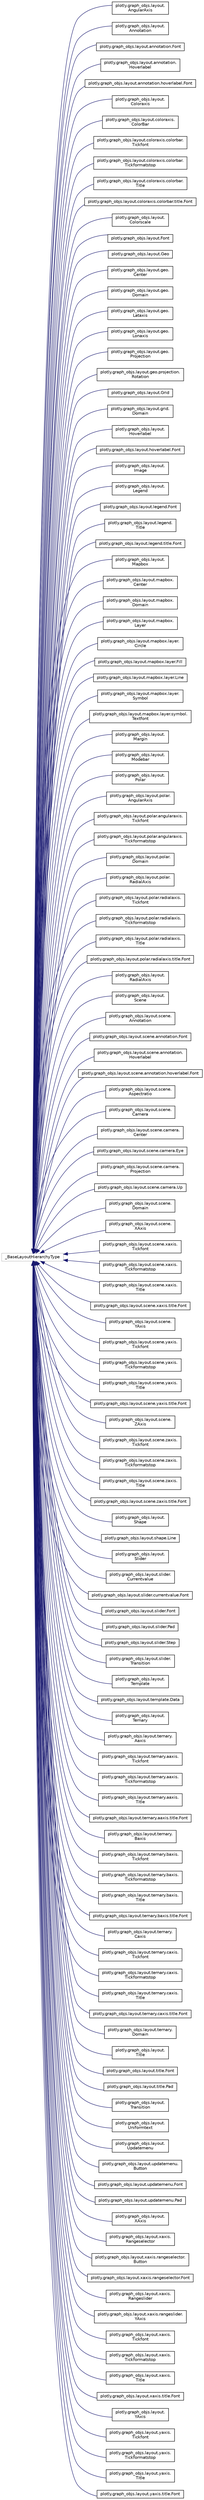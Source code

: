 digraph "Graphical Class Hierarchy"
{
 // LATEX_PDF_SIZE
  edge [fontname="Helvetica",fontsize="10",labelfontname="Helvetica",labelfontsize="10"];
  node [fontname="Helvetica",fontsize="10",shape=record];
  rankdir="LR";
  Node8870 [label="_BaseLayoutHierarchyType",height=0.2,width=0.4,color="grey75", fillcolor="white", style="filled",tooltip=" "];
  Node8870 -> Node0 [dir="back",color="midnightblue",fontsize="10",style="solid",fontname="Helvetica"];
  Node0 [label="plotly.graph_objs.layout.\lAngularAxis",height=0.2,width=0.4,color="black", fillcolor="white", style="filled",URL="$classplotly_1_1graph__objs_1_1layout_1_1_angular_axis.html",tooltip=" "];
  Node8870 -> Node8872 [dir="back",color="midnightblue",fontsize="10",style="solid",fontname="Helvetica"];
  Node8872 [label="plotly.graph_objs.layout.\lAnnotation",height=0.2,width=0.4,color="black", fillcolor="white", style="filled",URL="$classplotly_1_1graph__objs_1_1layout_1_1_annotation.html",tooltip=" "];
  Node8870 -> Node8873 [dir="back",color="midnightblue",fontsize="10",style="solid",fontname="Helvetica"];
  Node8873 [label="plotly.graph_objs.layout.annotation.Font",height=0.2,width=0.4,color="black", fillcolor="white", style="filled",URL="$classplotly_1_1graph__objs_1_1layout_1_1annotation_1_1_font.html",tooltip=" "];
  Node8870 -> Node8874 [dir="back",color="midnightblue",fontsize="10",style="solid",fontname="Helvetica"];
  Node8874 [label="plotly.graph_objs.layout.annotation.\lHoverlabel",height=0.2,width=0.4,color="black", fillcolor="white", style="filled",URL="$classplotly_1_1graph__objs_1_1layout_1_1annotation_1_1_hoverlabel.html",tooltip=" "];
  Node8870 -> Node8875 [dir="back",color="midnightblue",fontsize="10",style="solid",fontname="Helvetica"];
  Node8875 [label="plotly.graph_objs.layout.annotation.hoverlabel.Font",height=0.2,width=0.4,color="black", fillcolor="white", style="filled",URL="$classplotly_1_1graph__objs_1_1layout_1_1annotation_1_1hoverlabel_1_1_font.html",tooltip=" "];
  Node8870 -> Node8876 [dir="back",color="midnightblue",fontsize="10",style="solid",fontname="Helvetica"];
  Node8876 [label="plotly.graph_objs.layout.\lColoraxis",height=0.2,width=0.4,color="black", fillcolor="white", style="filled",URL="$classplotly_1_1graph__objs_1_1layout_1_1_coloraxis.html",tooltip=" "];
  Node8870 -> Node8877 [dir="back",color="midnightblue",fontsize="10",style="solid",fontname="Helvetica"];
  Node8877 [label="plotly.graph_objs.layout.coloraxis.\lColorBar",height=0.2,width=0.4,color="black", fillcolor="white", style="filled",URL="$classplotly_1_1graph__objs_1_1layout_1_1coloraxis_1_1_color_bar.html",tooltip=" "];
  Node8870 -> Node8878 [dir="back",color="midnightblue",fontsize="10",style="solid",fontname="Helvetica"];
  Node8878 [label="plotly.graph_objs.layout.coloraxis.colorbar.\lTickfont",height=0.2,width=0.4,color="black", fillcolor="white", style="filled",URL="$classplotly_1_1graph__objs_1_1layout_1_1coloraxis_1_1colorbar_1_1_tickfont.html",tooltip=" "];
  Node8870 -> Node8879 [dir="back",color="midnightblue",fontsize="10",style="solid",fontname="Helvetica"];
  Node8879 [label="plotly.graph_objs.layout.coloraxis.colorbar.\lTickformatstop",height=0.2,width=0.4,color="black", fillcolor="white", style="filled",URL="$classplotly_1_1graph__objs_1_1layout_1_1coloraxis_1_1colorbar_1_1_tickformatstop.html",tooltip=" "];
  Node8870 -> Node8880 [dir="back",color="midnightblue",fontsize="10",style="solid",fontname="Helvetica"];
  Node8880 [label="plotly.graph_objs.layout.coloraxis.colorbar.\lTitle",height=0.2,width=0.4,color="black", fillcolor="white", style="filled",URL="$classplotly_1_1graph__objs_1_1layout_1_1coloraxis_1_1colorbar_1_1_title.html",tooltip=" "];
  Node8870 -> Node8881 [dir="back",color="midnightblue",fontsize="10",style="solid",fontname="Helvetica"];
  Node8881 [label="plotly.graph_objs.layout.coloraxis.colorbar.title.Font",height=0.2,width=0.4,color="black", fillcolor="white", style="filled",URL="$classplotly_1_1graph__objs_1_1layout_1_1coloraxis_1_1colorbar_1_1title_1_1_font.html",tooltip=" "];
  Node8870 -> Node8882 [dir="back",color="midnightblue",fontsize="10",style="solid",fontname="Helvetica"];
  Node8882 [label="plotly.graph_objs.layout.\lColorscale",height=0.2,width=0.4,color="black", fillcolor="white", style="filled",URL="$classplotly_1_1graph__objs_1_1layout_1_1_colorscale.html",tooltip=" "];
  Node8870 -> Node8883 [dir="back",color="midnightblue",fontsize="10",style="solid",fontname="Helvetica"];
  Node8883 [label="plotly.graph_objs.layout.Font",height=0.2,width=0.4,color="black", fillcolor="white", style="filled",URL="$classplotly_1_1graph__objs_1_1layout_1_1_font.html",tooltip=" "];
  Node8870 -> Node8884 [dir="back",color="midnightblue",fontsize="10",style="solid",fontname="Helvetica"];
  Node8884 [label="plotly.graph_objs.layout.Geo",height=0.2,width=0.4,color="black", fillcolor="white", style="filled",URL="$classplotly_1_1graph__objs_1_1layout_1_1_geo.html",tooltip=" "];
  Node8870 -> Node8885 [dir="back",color="midnightblue",fontsize="10",style="solid",fontname="Helvetica"];
  Node8885 [label="plotly.graph_objs.layout.geo.\lCenter",height=0.2,width=0.4,color="black", fillcolor="white", style="filled",URL="$classplotly_1_1graph__objs_1_1layout_1_1geo_1_1_center.html",tooltip=" "];
  Node8870 -> Node8886 [dir="back",color="midnightblue",fontsize="10",style="solid",fontname="Helvetica"];
  Node8886 [label="plotly.graph_objs.layout.geo.\lDomain",height=0.2,width=0.4,color="black", fillcolor="white", style="filled",URL="$classplotly_1_1graph__objs_1_1layout_1_1geo_1_1_domain.html",tooltip=" "];
  Node8870 -> Node8887 [dir="back",color="midnightblue",fontsize="10",style="solid",fontname="Helvetica"];
  Node8887 [label="plotly.graph_objs.layout.geo.\lLataxis",height=0.2,width=0.4,color="black", fillcolor="white", style="filled",URL="$classplotly_1_1graph__objs_1_1layout_1_1geo_1_1_lataxis.html",tooltip=" "];
  Node8870 -> Node8888 [dir="back",color="midnightblue",fontsize="10",style="solid",fontname="Helvetica"];
  Node8888 [label="plotly.graph_objs.layout.geo.\lLonaxis",height=0.2,width=0.4,color="black", fillcolor="white", style="filled",URL="$classplotly_1_1graph__objs_1_1layout_1_1geo_1_1_lonaxis.html",tooltip=" "];
  Node8870 -> Node8889 [dir="back",color="midnightblue",fontsize="10",style="solid",fontname="Helvetica"];
  Node8889 [label="plotly.graph_objs.layout.geo.\lProjection",height=0.2,width=0.4,color="black", fillcolor="white", style="filled",URL="$classplotly_1_1graph__objs_1_1layout_1_1geo_1_1_projection.html",tooltip=" "];
  Node8870 -> Node8890 [dir="back",color="midnightblue",fontsize="10",style="solid",fontname="Helvetica"];
  Node8890 [label="plotly.graph_objs.layout.geo.projection.\lRotation",height=0.2,width=0.4,color="black", fillcolor="white", style="filled",URL="$classplotly_1_1graph__objs_1_1layout_1_1geo_1_1projection_1_1_rotation.html",tooltip=" "];
  Node8870 -> Node8891 [dir="back",color="midnightblue",fontsize="10",style="solid",fontname="Helvetica"];
  Node8891 [label="plotly.graph_objs.layout.Grid",height=0.2,width=0.4,color="black", fillcolor="white", style="filled",URL="$classplotly_1_1graph__objs_1_1layout_1_1_grid.html",tooltip=" "];
  Node8870 -> Node8892 [dir="back",color="midnightblue",fontsize="10",style="solid",fontname="Helvetica"];
  Node8892 [label="plotly.graph_objs.layout.grid.\lDomain",height=0.2,width=0.4,color="black", fillcolor="white", style="filled",URL="$classplotly_1_1graph__objs_1_1layout_1_1grid_1_1_domain.html",tooltip=" "];
  Node8870 -> Node8893 [dir="back",color="midnightblue",fontsize="10",style="solid",fontname="Helvetica"];
  Node8893 [label="plotly.graph_objs.layout.\lHoverlabel",height=0.2,width=0.4,color="black", fillcolor="white", style="filled",URL="$classplotly_1_1graph__objs_1_1layout_1_1_hoverlabel.html",tooltip=" "];
  Node8870 -> Node8894 [dir="back",color="midnightblue",fontsize="10",style="solid",fontname="Helvetica"];
  Node8894 [label="plotly.graph_objs.layout.hoverlabel.Font",height=0.2,width=0.4,color="black", fillcolor="white", style="filled",URL="$classplotly_1_1graph__objs_1_1layout_1_1hoverlabel_1_1_font.html",tooltip=" "];
  Node8870 -> Node8895 [dir="back",color="midnightblue",fontsize="10",style="solid",fontname="Helvetica"];
  Node8895 [label="plotly.graph_objs.layout.\lImage",height=0.2,width=0.4,color="black", fillcolor="white", style="filled",URL="$classplotly_1_1graph__objs_1_1layout_1_1_image.html",tooltip=" "];
  Node8870 -> Node8896 [dir="back",color="midnightblue",fontsize="10",style="solid",fontname="Helvetica"];
  Node8896 [label="plotly.graph_objs.layout.\lLegend",height=0.2,width=0.4,color="black", fillcolor="white", style="filled",URL="$classplotly_1_1graph__objs_1_1layout_1_1_legend.html",tooltip=" "];
  Node8870 -> Node8897 [dir="back",color="midnightblue",fontsize="10",style="solid",fontname="Helvetica"];
  Node8897 [label="plotly.graph_objs.layout.legend.Font",height=0.2,width=0.4,color="black", fillcolor="white", style="filled",URL="$classplotly_1_1graph__objs_1_1layout_1_1legend_1_1_font.html",tooltip=" "];
  Node8870 -> Node8898 [dir="back",color="midnightblue",fontsize="10",style="solid",fontname="Helvetica"];
  Node8898 [label="plotly.graph_objs.layout.legend.\lTitle",height=0.2,width=0.4,color="black", fillcolor="white", style="filled",URL="$classplotly_1_1graph__objs_1_1layout_1_1legend_1_1_title.html",tooltip=" "];
  Node8870 -> Node8899 [dir="back",color="midnightblue",fontsize="10",style="solid",fontname="Helvetica"];
  Node8899 [label="plotly.graph_objs.layout.legend.title.Font",height=0.2,width=0.4,color="black", fillcolor="white", style="filled",URL="$classplotly_1_1graph__objs_1_1layout_1_1legend_1_1title_1_1_font.html",tooltip=" "];
  Node8870 -> Node8900 [dir="back",color="midnightblue",fontsize="10",style="solid",fontname="Helvetica"];
  Node8900 [label="plotly.graph_objs.layout.\lMapbox",height=0.2,width=0.4,color="black", fillcolor="white", style="filled",URL="$classplotly_1_1graph__objs_1_1layout_1_1_mapbox.html",tooltip=" "];
  Node8870 -> Node8901 [dir="back",color="midnightblue",fontsize="10",style="solid",fontname="Helvetica"];
  Node8901 [label="plotly.graph_objs.layout.mapbox.\lCenter",height=0.2,width=0.4,color="black", fillcolor="white", style="filled",URL="$classplotly_1_1graph__objs_1_1layout_1_1mapbox_1_1_center.html",tooltip=" "];
  Node8870 -> Node8902 [dir="back",color="midnightblue",fontsize="10",style="solid",fontname="Helvetica"];
  Node8902 [label="plotly.graph_objs.layout.mapbox.\lDomain",height=0.2,width=0.4,color="black", fillcolor="white", style="filled",URL="$classplotly_1_1graph__objs_1_1layout_1_1mapbox_1_1_domain.html",tooltip=" "];
  Node8870 -> Node8903 [dir="back",color="midnightblue",fontsize="10",style="solid",fontname="Helvetica"];
  Node8903 [label="plotly.graph_objs.layout.mapbox.\lLayer",height=0.2,width=0.4,color="black", fillcolor="white", style="filled",URL="$classplotly_1_1graph__objs_1_1layout_1_1mapbox_1_1_layer.html",tooltip=" "];
  Node8870 -> Node8904 [dir="back",color="midnightblue",fontsize="10",style="solid",fontname="Helvetica"];
  Node8904 [label="plotly.graph_objs.layout.mapbox.layer.\lCircle",height=0.2,width=0.4,color="black", fillcolor="white", style="filled",URL="$classplotly_1_1graph__objs_1_1layout_1_1mapbox_1_1layer_1_1_circle.html",tooltip=" "];
  Node8870 -> Node8905 [dir="back",color="midnightblue",fontsize="10",style="solid",fontname="Helvetica"];
  Node8905 [label="plotly.graph_objs.layout.mapbox.layer.Fill",height=0.2,width=0.4,color="black", fillcolor="white", style="filled",URL="$classplotly_1_1graph__objs_1_1layout_1_1mapbox_1_1layer_1_1_fill.html",tooltip=" "];
  Node8870 -> Node8906 [dir="back",color="midnightblue",fontsize="10",style="solid",fontname="Helvetica"];
  Node8906 [label="plotly.graph_objs.layout.mapbox.layer.Line",height=0.2,width=0.4,color="black", fillcolor="white", style="filled",URL="$classplotly_1_1graph__objs_1_1layout_1_1mapbox_1_1layer_1_1_line.html",tooltip=" "];
  Node8870 -> Node8907 [dir="back",color="midnightblue",fontsize="10",style="solid",fontname="Helvetica"];
  Node8907 [label="plotly.graph_objs.layout.mapbox.layer.\lSymbol",height=0.2,width=0.4,color="black", fillcolor="white", style="filled",URL="$classplotly_1_1graph__objs_1_1layout_1_1mapbox_1_1layer_1_1_symbol.html",tooltip=" "];
  Node8870 -> Node8908 [dir="back",color="midnightblue",fontsize="10",style="solid",fontname="Helvetica"];
  Node8908 [label="plotly.graph_objs.layout.mapbox.layer.symbol.\lTextfont",height=0.2,width=0.4,color="black", fillcolor="white", style="filled",URL="$classplotly_1_1graph__objs_1_1layout_1_1mapbox_1_1layer_1_1symbol_1_1_textfont.html",tooltip=" "];
  Node8870 -> Node8909 [dir="back",color="midnightblue",fontsize="10",style="solid",fontname="Helvetica"];
  Node8909 [label="plotly.graph_objs.layout.\lMargin",height=0.2,width=0.4,color="black", fillcolor="white", style="filled",URL="$classplotly_1_1graph__objs_1_1layout_1_1_margin.html",tooltip=" "];
  Node8870 -> Node8910 [dir="back",color="midnightblue",fontsize="10",style="solid",fontname="Helvetica"];
  Node8910 [label="plotly.graph_objs.layout.\lModebar",height=0.2,width=0.4,color="black", fillcolor="white", style="filled",URL="$classplotly_1_1graph__objs_1_1layout_1_1_modebar.html",tooltip=" "];
  Node8870 -> Node8911 [dir="back",color="midnightblue",fontsize="10",style="solid",fontname="Helvetica"];
  Node8911 [label="plotly.graph_objs.layout.\lPolar",height=0.2,width=0.4,color="black", fillcolor="white", style="filled",URL="$classplotly_1_1graph__objs_1_1layout_1_1_polar.html",tooltip=" "];
  Node8870 -> Node8912 [dir="back",color="midnightblue",fontsize="10",style="solid",fontname="Helvetica"];
  Node8912 [label="plotly.graph_objs.layout.polar.\lAngularAxis",height=0.2,width=0.4,color="black", fillcolor="white", style="filled",URL="$classplotly_1_1graph__objs_1_1layout_1_1polar_1_1_angular_axis.html",tooltip=" "];
  Node8870 -> Node8913 [dir="back",color="midnightblue",fontsize="10",style="solid",fontname="Helvetica"];
  Node8913 [label="plotly.graph_objs.layout.polar.angularaxis.\lTickfont",height=0.2,width=0.4,color="black", fillcolor="white", style="filled",URL="$classplotly_1_1graph__objs_1_1layout_1_1polar_1_1angularaxis_1_1_tickfont.html",tooltip=" "];
  Node8870 -> Node8914 [dir="back",color="midnightblue",fontsize="10",style="solid",fontname="Helvetica"];
  Node8914 [label="plotly.graph_objs.layout.polar.angularaxis.\lTickformatstop",height=0.2,width=0.4,color="black", fillcolor="white", style="filled",URL="$classplotly_1_1graph__objs_1_1layout_1_1polar_1_1angularaxis_1_1_tickformatstop.html",tooltip=" "];
  Node8870 -> Node8915 [dir="back",color="midnightblue",fontsize="10",style="solid",fontname="Helvetica"];
  Node8915 [label="plotly.graph_objs.layout.polar.\lDomain",height=0.2,width=0.4,color="black", fillcolor="white", style="filled",URL="$classplotly_1_1graph__objs_1_1layout_1_1polar_1_1_domain.html",tooltip=" "];
  Node8870 -> Node8916 [dir="back",color="midnightblue",fontsize="10",style="solid",fontname="Helvetica"];
  Node8916 [label="plotly.graph_objs.layout.polar.\lRadialAxis",height=0.2,width=0.4,color="black", fillcolor="white", style="filled",URL="$classplotly_1_1graph__objs_1_1layout_1_1polar_1_1_radial_axis.html",tooltip=" "];
  Node8870 -> Node8917 [dir="back",color="midnightblue",fontsize="10",style="solid",fontname="Helvetica"];
  Node8917 [label="plotly.graph_objs.layout.polar.radialaxis.\lTickfont",height=0.2,width=0.4,color="black", fillcolor="white", style="filled",URL="$classplotly_1_1graph__objs_1_1layout_1_1polar_1_1radialaxis_1_1_tickfont.html",tooltip=" "];
  Node8870 -> Node8918 [dir="back",color="midnightblue",fontsize="10",style="solid",fontname="Helvetica"];
  Node8918 [label="plotly.graph_objs.layout.polar.radialaxis.\lTickformatstop",height=0.2,width=0.4,color="black", fillcolor="white", style="filled",URL="$classplotly_1_1graph__objs_1_1layout_1_1polar_1_1radialaxis_1_1_tickformatstop.html",tooltip=" "];
  Node8870 -> Node8919 [dir="back",color="midnightblue",fontsize="10",style="solid",fontname="Helvetica"];
  Node8919 [label="plotly.graph_objs.layout.polar.radialaxis.\lTitle",height=0.2,width=0.4,color="black", fillcolor="white", style="filled",URL="$classplotly_1_1graph__objs_1_1layout_1_1polar_1_1radialaxis_1_1_title.html",tooltip=" "];
  Node8870 -> Node8920 [dir="back",color="midnightblue",fontsize="10",style="solid",fontname="Helvetica"];
  Node8920 [label="plotly.graph_objs.layout.polar.radialaxis.title.Font",height=0.2,width=0.4,color="black", fillcolor="white", style="filled",URL="$classplotly_1_1graph__objs_1_1layout_1_1polar_1_1radialaxis_1_1title_1_1_font.html",tooltip=" "];
  Node8870 -> Node8921 [dir="back",color="midnightblue",fontsize="10",style="solid",fontname="Helvetica"];
  Node8921 [label="plotly.graph_objs.layout.\lRadialAxis",height=0.2,width=0.4,color="black", fillcolor="white", style="filled",URL="$classplotly_1_1graph__objs_1_1layout_1_1_radial_axis.html",tooltip=" "];
  Node8870 -> Node8922 [dir="back",color="midnightblue",fontsize="10",style="solid",fontname="Helvetica"];
  Node8922 [label="plotly.graph_objs.layout.\lScene",height=0.2,width=0.4,color="black", fillcolor="white", style="filled",URL="$classplotly_1_1graph__objs_1_1layout_1_1_scene.html",tooltip=" "];
  Node8870 -> Node8923 [dir="back",color="midnightblue",fontsize="10",style="solid",fontname="Helvetica"];
  Node8923 [label="plotly.graph_objs.layout.scene.\lAnnotation",height=0.2,width=0.4,color="black", fillcolor="white", style="filled",URL="$classplotly_1_1graph__objs_1_1layout_1_1scene_1_1_annotation.html",tooltip=" "];
  Node8870 -> Node8924 [dir="back",color="midnightblue",fontsize="10",style="solid",fontname="Helvetica"];
  Node8924 [label="plotly.graph_objs.layout.scene.annotation.Font",height=0.2,width=0.4,color="black", fillcolor="white", style="filled",URL="$classplotly_1_1graph__objs_1_1layout_1_1scene_1_1annotation_1_1_font.html",tooltip=" "];
  Node8870 -> Node8925 [dir="back",color="midnightblue",fontsize="10",style="solid",fontname="Helvetica"];
  Node8925 [label="plotly.graph_objs.layout.scene.annotation.\lHoverlabel",height=0.2,width=0.4,color="black", fillcolor="white", style="filled",URL="$classplotly_1_1graph__objs_1_1layout_1_1scene_1_1annotation_1_1_hoverlabel.html",tooltip=" "];
  Node8870 -> Node8926 [dir="back",color="midnightblue",fontsize="10",style="solid",fontname="Helvetica"];
  Node8926 [label="plotly.graph_objs.layout.scene.annotation.hoverlabel.Font",height=0.2,width=0.4,color="black", fillcolor="white", style="filled",URL="$classplotly_1_1graph__objs_1_1layout_1_1scene_1_1annotation_1_1hoverlabel_1_1_font.html",tooltip=" "];
  Node8870 -> Node8927 [dir="back",color="midnightblue",fontsize="10",style="solid",fontname="Helvetica"];
  Node8927 [label="plotly.graph_objs.layout.scene.\lAspectratio",height=0.2,width=0.4,color="black", fillcolor="white", style="filled",URL="$classplotly_1_1graph__objs_1_1layout_1_1scene_1_1_aspectratio.html",tooltip=" "];
  Node8870 -> Node8928 [dir="back",color="midnightblue",fontsize="10",style="solid",fontname="Helvetica"];
  Node8928 [label="plotly.graph_objs.layout.scene.\lCamera",height=0.2,width=0.4,color="black", fillcolor="white", style="filled",URL="$classplotly_1_1graph__objs_1_1layout_1_1scene_1_1_camera.html",tooltip=" "];
  Node8870 -> Node8929 [dir="back",color="midnightblue",fontsize="10",style="solid",fontname="Helvetica"];
  Node8929 [label="plotly.graph_objs.layout.scene.camera.\lCenter",height=0.2,width=0.4,color="black", fillcolor="white", style="filled",URL="$classplotly_1_1graph__objs_1_1layout_1_1scene_1_1camera_1_1_center.html",tooltip=" "];
  Node8870 -> Node8930 [dir="back",color="midnightblue",fontsize="10",style="solid",fontname="Helvetica"];
  Node8930 [label="plotly.graph_objs.layout.scene.camera.Eye",height=0.2,width=0.4,color="black", fillcolor="white", style="filled",URL="$classplotly_1_1graph__objs_1_1layout_1_1scene_1_1camera_1_1_eye.html",tooltip=" "];
  Node8870 -> Node8931 [dir="back",color="midnightblue",fontsize="10",style="solid",fontname="Helvetica"];
  Node8931 [label="plotly.graph_objs.layout.scene.camera.\lProjection",height=0.2,width=0.4,color="black", fillcolor="white", style="filled",URL="$classplotly_1_1graph__objs_1_1layout_1_1scene_1_1camera_1_1_projection.html",tooltip=" "];
  Node8870 -> Node8932 [dir="back",color="midnightblue",fontsize="10",style="solid",fontname="Helvetica"];
  Node8932 [label="plotly.graph_objs.layout.scene.camera.Up",height=0.2,width=0.4,color="black", fillcolor="white", style="filled",URL="$classplotly_1_1graph__objs_1_1layout_1_1scene_1_1camera_1_1_up.html",tooltip=" "];
  Node8870 -> Node8933 [dir="back",color="midnightblue",fontsize="10",style="solid",fontname="Helvetica"];
  Node8933 [label="plotly.graph_objs.layout.scene.\lDomain",height=0.2,width=0.4,color="black", fillcolor="white", style="filled",URL="$classplotly_1_1graph__objs_1_1layout_1_1scene_1_1_domain.html",tooltip=" "];
  Node8870 -> Node8934 [dir="back",color="midnightblue",fontsize="10",style="solid",fontname="Helvetica"];
  Node8934 [label="plotly.graph_objs.layout.scene.\lXAxis",height=0.2,width=0.4,color="black", fillcolor="white", style="filled",URL="$classplotly_1_1graph__objs_1_1layout_1_1scene_1_1_x_axis.html",tooltip=" "];
  Node8870 -> Node8935 [dir="back",color="midnightblue",fontsize="10",style="solid",fontname="Helvetica"];
  Node8935 [label="plotly.graph_objs.layout.scene.xaxis.\lTickfont",height=0.2,width=0.4,color="black", fillcolor="white", style="filled",URL="$classplotly_1_1graph__objs_1_1layout_1_1scene_1_1xaxis_1_1_tickfont.html",tooltip=" "];
  Node8870 -> Node8936 [dir="back",color="midnightblue",fontsize="10",style="solid",fontname="Helvetica"];
  Node8936 [label="plotly.graph_objs.layout.scene.xaxis.\lTickformatstop",height=0.2,width=0.4,color="black", fillcolor="white", style="filled",URL="$classplotly_1_1graph__objs_1_1layout_1_1scene_1_1xaxis_1_1_tickformatstop.html",tooltip=" "];
  Node8870 -> Node8937 [dir="back",color="midnightblue",fontsize="10",style="solid",fontname="Helvetica"];
  Node8937 [label="plotly.graph_objs.layout.scene.xaxis.\lTitle",height=0.2,width=0.4,color="black", fillcolor="white", style="filled",URL="$classplotly_1_1graph__objs_1_1layout_1_1scene_1_1xaxis_1_1_title.html",tooltip=" "];
  Node8870 -> Node8938 [dir="back",color="midnightblue",fontsize="10",style="solid",fontname="Helvetica"];
  Node8938 [label="plotly.graph_objs.layout.scene.xaxis.title.Font",height=0.2,width=0.4,color="black", fillcolor="white", style="filled",URL="$classplotly_1_1graph__objs_1_1layout_1_1scene_1_1xaxis_1_1title_1_1_font.html",tooltip=" "];
  Node8870 -> Node8939 [dir="back",color="midnightblue",fontsize="10",style="solid",fontname="Helvetica"];
  Node8939 [label="plotly.graph_objs.layout.scene.\lYAxis",height=0.2,width=0.4,color="black", fillcolor="white", style="filled",URL="$classplotly_1_1graph__objs_1_1layout_1_1scene_1_1_y_axis.html",tooltip=" "];
  Node8870 -> Node8940 [dir="back",color="midnightblue",fontsize="10",style="solid",fontname="Helvetica"];
  Node8940 [label="plotly.graph_objs.layout.scene.yaxis.\lTickfont",height=0.2,width=0.4,color="black", fillcolor="white", style="filled",URL="$classplotly_1_1graph__objs_1_1layout_1_1scene_1_1yaxis_1_1_tickfont.html",tooltip=" "];
  Node8870 -> Node8941 [dir="back",color="midnightblue",fontsize="10",style="solid",fontname="Helvetica"];
  Node8941 [label="plotly.graph_objs.layout.scene.yaxis.\lTickformatstop",height=0.2,width=0.4,color="black", fillcolor="white", style="filled",URL="$classplotly_1_1graph__objs_1_1layout_1_1scene_1_1yaxis_1_1_tickformatstop.html",tooltip=" "];
  Node8870 -> Node8942 [dir="back",color="midnightblue",fontsize="10",style="solid",fontname="Helvetica"];
  Node8942 [label="plotly.graph_objs.layout.scene.yaxis.\lTitle",height=0.2,width=0.4,color="black", fillcolor="white", style="filled",URL="$classplotly_1_1graph__objs_1_1layout_1_1scene_1_1yaxis_1_1_title.html",tooltip=" "];
  Node8870 -> Node8943 [dir="back",color="midnightblue",fontsize="10",style="solid",fontname="Helvetica"];
  Node8943 [label="plotly.graph_objs.layout.scene.yaxis.title.Font",height=0.2,width=0.4,color="black", fillcolor="white", style="filled",URL="$classplotly_1_1graph__objs_1_1layout_1_1scene_1_1yaxis_1_1title_1_1_font.html",tooltip=" "];
  Node8870 -> Node8944 [dir="back",color="midnightblue",fontsize="10",style="solid",fontname="Helvetica"];
  Node8944 [label="plotly.graph_objs.layout.scene.\lZAxis",height=0.2,width=0.4,color="black", fillcolor="white", style="filled",URL="$classplotly_1_1graph__objs_1_1layout_1_1scene_1_1_z_axis.html",tooltip=" "];
  Node8870 -> Node8945 [dir="back",color="midnightblue",fontsize="10",style="solid",fontname="Helvetica"];
  Node8945 [label="plotly.graph_objs.layout.scene.zaxis.\lTickfont",height=0.2,width=0.4,color="black", fillcolor="white", style="filled",URL="$classplotly_1_1graph__objs_1_1layout_1_1scene_1_1zaxis_1_1_tickfont.html",tooltip=" "];
  Node8870 -> Node8946 [dir="back",color="midnightblue",fontsize="10",style="solid",fontname="Helvetica"];
  Node8946 [label="plotly.graph_objs.layout.scene.zaxis.\lTickformatstop",height=0.2,width=0.4,color="black", fillcolor="white", style="filled",URL="$classplotly_1_1graph__objs_1_1layout_1_1scene_1_1zaxis_1_1_tickformatstop.html",tooltip=" "];
  Node8870 -> Node8947 [dir="back",color="midnightblue",fontsize="10",style="solid",fontname="Helvetica"];
  Node8947 [label="plotly.graph_objs.layout.scene.zaxis.\lTitle",height=0.2,width=0.4,color="black", fillcolor="white", style="filled",URL="$classplotly_1_1graph__objs_1_1layout_1_1scene_1_1zaxis_1_1_title.html",tooltip=" "];
  Node8870 -> Node8948 [dir="back",color="midnightblue",fontsize="10",style="solid",fontname="Helvetica"];
  Node8948 [label="plotly.graph_objs.layout.scene.zaxis.title.Font",height=0.2,width=0.4,color="black", fillcolor="white", style="filled",URL="$classplotly_1_1graph__objs_1_1layout_1_1scene_1_1zaxis_1_1title_1_1_font.html",tooltip=" "];
  Node8870 -> Node8949 [dir="back",color="midnightblue",fontsize="10",style="solid",fontname="Helvetica"];
  Node8949 [label="plotly.graph_objs.layout.\lShape",height=0.2,width=0.4,color="black", fillcolor="white", style="filled",URL="$classplotly_1_1graph__objs_1_1layout_1_1_shape.html",tooltip=" "];
  Node8870 -> Node8950 [dir="back",color="midnightblue",fontsize="10",style="solid",fontname="Helvetica"];
  Node8950 [label="plotly.graph_objs.layout.shape.Line",height=0.2,width=0.4,color="black", fillcolor="white", style="filled",URL="$classplotly_1_1graph__objs_1_1layout_1_1shape_1_1_line.html",tooltip=" "];
  Node8870 -> Node8951 [dir="back",color="midnightblue",fontsize="10",style="solid",fontname="Helvetica"];
  Node8951 [label="plotly.graph_objs.layout.\lSlider",height=0.2,width=0.4,color="black", fillcolor="white", style="filled",URL="$classplotly_1_1graph__objs_1_1layout_1_1_slider.html",tooltip=" "];
  Node8870 -> Node8952 [dir="back",color="midnightblue",fontsize="10",style="solid",fontname="Helvetica"];
  Node8952 [label="plotly.graph_objs.layout.slider.\lCurrentvalue",height=0.2,width=0.4,color="black", fillcolor="white", style="filled",URL="$classplotly_1_1graph__objs_1_1layout_1_1slider_1_1_currentvalue.html",tooltip=" "];
  Node8870 -> Node8953 [dir="back",color="midnightblue",fontsize="10",style="solid",fontname="Helvetica"];
  Node8953 [label="plotly.graph_objs.layout.slider.currentvalue.Font",height=0.2,width=0.4,color="black", fillcolor="white", style="filled",URL="$classplotly_1_1graph__objs_1_1layout_1_1slider_1_1currentvalue_1_1_font.html",tooltip=" "];
  Node8870 -> Node8954 [dir="back",color="midnightblue",fontsize="10",style="solid",fontname="Helvetica"];
  Node8954 [label="plotly.graph_objs.layout.slider.Font",height=0.2,width=0.4,color="black", fillcolor="white", style="filled",URL="$classplotly_1_1graph__objs_1_1layout_1_1slider_1_1_font.html",tooltip=" "];
  Node8870 -> Node8955 [dir="back",color="midnightblue",fontsize="10",style="solid",fontname="Helvetica"];
  Node8955 [label="plotly.graph_objs.layout.slider.Pad",height=0.2,width=0.4,color="black", fillcolor="white", style="filled",URL="$classplotly_1_1graph__objs_1_1layout_1_1slider_1_1_pad.html",tooltip=" "];
  Node8870 -> Node8956 [dir="back",color="midnightblue",fontsize="10",style="solid",fontname="Helvetica"];
  Node8956 [label="plotly.graph_objs.layout.slider.Step",height=0.2,width=0.4,color="black", fillcolor="white", style="filled",URL="$classplotly_1_1graph__objs_1_1layout_1_1slider_1_1_step.html",tooltip=" "];
  Node8870 -> Node8957 [dir="back",color="midnightblue",fontsize="10",style="solid",fontname="Helvetica"];
  Node8957 [label="plotly.graph_objs.layout.slider.\lTransition",height=0.2,width=0.4,color="black", fillcolor="white", style="filled",URL="$classplotly_1_1graph__objs_1_1layout_1_1slider_1_1_transition.html",tooltip=" "];
  Node8870 -> Node8958 [dir="back",color="midnightblue",fontsize="10",style="solid",fontname="Helvetica"];
  Node8958 [label="plotly.graph_objs.layout.\lTemplate",height=0.2,width=0.4,color="black", fillcolor="white", style="filled",URL="$classplotly_1_1graph__objs_1_1layout_1_1_template.html",tooltip=" "];
  Node8870 -> Node8959 [dir="back",color="midnightblue",fontsize="10",style="solid",fontname="Helvetica"];
  Node8959 [label="plotly.graph_objs.layout.template.Data",height=0.2,width=0.4,color="black", fillcolor="white", style="filled",URL="$classplotly_1_1graph__objs_1_1layout_1_1template_1_1_data.html",tooltip=" "];
  Node8870 -> Node8960 [dir="back",color="midnightblue",fontsize="10",style="solid",fontname="Helvetica"];
  Node8960 [label="plotly.graph_objs.layout.\lTernary",height=0.2,width=0.4,color="black", fillcolor="white", style="filled",URL="$classplotly_1_1graph__objs_1_1layout_1_1_ternary.html",tooltip=" "];
  Node8870 -> Node8961 [dir="back",color="midnightblue",fontsize="10",style="solid",fontname="Helvetica"];
  Node8961 [label="plotly.graph_objs.layout.ternary.\lAaxis",height=0.2,width=0.4,color="black", fillcolor="white", style="filled",URL="$classplotly_1_1graph__objs_1_1layout_1_1ternary_1_1_aaxis.html",tooltip=" "];
  Node8870 -> Node8962 [dir="back",color="midnightblue",fontsize="10",style="solid",fontname="Helvetica"];
  Node8962 [label="plotly.graph_objs.layout.ternary.aaxis.\lTickfont",height=0.2,width=0.4,color="black", fillcolor="white", style="filled",URL="$classplotly_1_1graph__objs_1_1layout_1_1ternary_1_1aaxis_1_1_tickfont.html",tooltip=" "];
  Node8870 -> Node8963 [dir="back",color="midnightblue",fontsize="10",style="solid",fontname="Helvetica"];
  Node8963 [label="plotly.graph_objs.layout.ternary.aaxis.\lTickformatstop",height=0.2,width=0.4,color="black", fillcolor="white", style="filled",URL="$classplotly_1_1graph__objs_1_1layout_1_1ternary_1_1aaxis_1_1_tickformatstop.html",tooltip=" "];
  Node8870 -> Node8964 [dir="back",color="midnightblue",fontsize="10",style="solid",fontname="Helvetica"];
  Node8964 [label="plotly.graph_objs.layout.ternary.aaxis.\lTitle",height=0.2,width=0.4,color="black", fillcolor="white", style="filled",URL="$classplotly_1_1graph__objs_1_1layout_1_1ternary_1_1aaxis_1_1_title.html",tooltip=" "];
  Node8870 -> Node8965 [dir="back",color="midnightblue",fontsize="10",style="solid",fontname="Helvetica"];
  Node8965 [label="plotly.graph_objs.layout.ternary.aaxis.title.Font",height=0.2,width=0.4,color="black", fillcolor="white", style="filled",URL="$classplotly_1_1graph__objs_1_1layout_1_1ternary_1_1aaxis_1_1title_1_1_font.html",tooltip=" "];
  Node8870 -> Node8966 [dir="back",color="midnightblue",fontsize="10",style="solid",fontname="Helvetica"];
  Node8966 [label="plotly.graph_objs.layout.ternary.\lBaxis",height=0.2,width=0.4,color="black", fillcolor="white", style="filled",URL="$classplotly_1_1graph__objs_1_1layout_1_1ternary_1_1_baxis.html",tooltip=" "];
  Node8870 -> Node8967 [dir="back",color="midnightblue",fontsize="10",style="solid",fontname="Helvetica"];
  Node8967 [label="plotly.graph_objs.layout.ternary.baxis.\lTickfont",height=0.2,width=0.4,color="black", fillcolor="white", style="filled",URL="$classplotly_1_1graph__objs_1_1layout_1_1ternary_1_1baxis_1_1_tickfont.html",tooltip=" "];
  Node8870 -> Node8968 [dir="back",color="midnightblue",fontsize="10",style="solid",fontname="Helvetica"];
  Node8968 [label="plotly.graph_objs.layout.ternary.baxis.\lTickformatstop",height=0.2,width=0.4,color="black", fillcolor="white", style="filled",URL="$classplotly_1_1graph__objs_1_1layout_1_1ternary_1_1baxis_1_1_tickformatstop.html",tooltip=" "];
  Node8870 -> Node8969 [dir="back",color="midnightblue",fontsize="10",style="solid",fontname="Helvetica"];
  Node8969 [label="plotly.graph_objs.layout.ternary.baxis.\lTitle",height=0.2,width=0.4,color="black", fillcolor="white", style="filled",URL="$classplotly_1_1graph__objs_1_1layout_1_1ternary_1_1baxis_1_1_title.html",tooltip=" "];
  Node8870 -> Node8970 [dir="back",color="midnightblue",fontsize="10",style="solid",fontname="Helvetica"];
  Node8970 [label="plotly.graph_objs.layout.ternary.baxis.title.Font",height=0.2,width=0.4,color="black", fillcolor="white", style="filled",URL="$classplotly_1_1graph__objs_1_1layout_1_1ternary_1_1baxis_1_1title_1_1_font.html",tooltip=" "];
  Node8870 -> Node8971 [dir="back",color="midnightblue",fontsize="10",style="solid",fontname="Helvetica"];
  Node8971 [label="plotly.graph_objs.layout.ternary.\lCaxis",height=0.2,width=0.4,color="black", fillcolor="white", style="filled",URL="$classplotly_1_1graph__objs_1_1layout_1_1ternary_1_1_caxis.html",tooltip=" "];
  Node8870 -> Node8972 [dir="back",color="midnightblue",fontsize="10",style="solid",fontname="Helvetica"];
  Node8972 [label="plotly.graph_objs.layout.ternary.caxis.\lTickfont",height=0.2,width=0.4,color="black", fillcolor="white", style="filled",URL="$classplotly_1_1graph__objs_1_1layout_1_1ternary_1_1caxis_1_1_tickfont.html",tooltip=" "];
  Node8870 -> Node8973 [dir="back",color="midnightblue",fontsize="10",style="solid",fontname="Helvetica"];
  Node8973 [label="plotly.graph_objs.layout.ternary.caxis.\lTickformatstop",height=0.2,width=0.4,color="black", fillcolor="white", style="filled",URL="$classplotly_1_1graph__objs_1_1layout_1_1ternary_1_1caxis_1_1_tickformatstop.html",tooltip=" "];
  Node8870 -> Node8974 [dir="back",color="midnightblue",fontsize="10",style="solid",fontname="Helvetica"];
  Node8974 [label="plotly.graph_objs.layout.ternary.caxis.\lTitle",height=0.2,width=0.4,color="black", fillcolor="white", style="filled",URL="$classplotly_1_1graph__objs_1_1layout_1_1ternary_1_1caxis_1_1_title.html",tooltip=" "];
  Node8870 -> Node8975 [dir="back",color="midnightblue",fontsize="10",style="solid",fontname="Helvetica"];
  Node8975 [label="plotly.graph_objs.layout.ternary.caxis.title.Font",height=0.2,width=0.4,color="black", fillcolor="white", style="filled",URL="$classplotly_1_1graph__objs_1_1layout_1_1ternary_1_1caxis_1_1title_1_1_font.html",tooltip=" "];
  Node8870 -> Node8976 [dir="back",color="midnightblue",fontsize="10",style="solid",fontname="Helvetica"];
  Node8976 [label="plotly.graph_objs.layout.ternary.\lDomain",height=0.2,width=0.4,color="black", fillcolor="white", style="filled",URL="$classplotly_1_1graph__objs_1_1layout_1_1ternary_1_1_domain.html",tooltip=" "];
  Node8870 -> Node8977 [dir="back",color="midnightblue",fontsize="10",style="solid",fontname="Helvetica"];
  Node8977 [label="plotly.graph_objs.layout.\lTitle",height=0.2,width=0.4,color="black", fillcolor="white", style="filled",URL="$classplotly_1_1graph__objs_1_1layout_1_1_title.html",tooltip=" "];
  Node8870 -> Node8978 [dir="back",color="midnightblue",fontsize="10",style="solid",fontname="Helvetica"];
  Node8978 [label="plotly.graph_objs.layout.title.Font",height=0.2,width=0.4,color="black", fillcolor="white", style="filled",URL="$classplotly_1_1graph__objs_1_1layout_1_1title_1_1_font.html",tooltip=" "];
  Node8870 -> Node8979 [dir="back",color="midnightblue",fontsize="10",style="solid",fontname="Helvetica"];
  Node8979 [label="plotly.graph_objs.layout.title.Pad",height=0.2,width=0.4,color="black", fillcolor="white", style="filled",URL="$classplotly_1_1graph__objs_1_1layout_1_1title_1_1_pad.html",tooltip=" "];
  Node8870 -> Node8980 [dir="back",color="midnightblue",fontsize="10",style="solid",fontname="Helvetica"];
  Node8980 [label="plotly.graph_objs.layout.\lTransition",height=0.2,width=0.4,color="black", fillcolor="white", style="filled",URL="$classplotly_1_1graph__objs_1_1layout_1_1_transition.html",tooltip=" "];
  Node8870 -> Node8981 [dir="back",color="midnightblue",fontsize="10",style="solid",fontname="Helvetica"];
  Node8981 [label="plotly.graph_objs.layout.\lUniformtext",height=0.2,width=0.4,color="black", fillcolor="white", style="filled",URL="$classplotly_1_1graph__objs_1_1layout_1_1_uniformtext.html",tooltip=" "];
  Node8870 -> Node8982 [dir="back",color="midnightblue",fontsize="10",style="solid",fontname="Helvetica"];
  Node8982 [label="plotly.graph_objs.layout.\lUpdatemenu",height=0.2,width=0.4,color="black", fillcolor="white", style="filled",URL="$classplotly_1_1graph__objs_1_1layout_1_1_updatemenu.html",tooltip=" "];
  Node8870 -> Node8983 [dir="back",color="midnightblue",fontsize="10",style="solid",fontname="Helvetica"];
  Node8983 [label="plotly.graph_objs.layout.updatemenu.\lButton",height=0.2,width=0.4,color="black", fillcolor="white", style="filled",URL="$classplotly_1_1graph__objs_1_1layout_1_1updatemenu_1_1_button.html",tooltip=" "];
  Node8870 -> Node8984 [dir="back",color="midnightblue",fontsize="10",style="solid",fontname="Helvetica"];
  Node8984 [label="plotly.graph_objs.layout.updatemenu.Font",height=0.2,width=0.4,color="black", fillcolor="white", style="filled",URL="$classplotly_1_1graph__objs_1_1layout_1_1updatemenu_1_1_font.html",tooltip=" "];
  Node8870 -> Node8985 [dir="back",color="midnightblue",fontsize="10",style="solid",fontname="Helvetica"];
  Node8985 [label="plotly.graph_objs.layout.updatemenu.Pad",height=0.2,width=0.4,color="black", fillcolor="white", style="filled",URL="$classplotly_1_1graph__objs_1_1layout_1_1updatemenu_1_1_pad.html",tooltip=" "];
  Node8870 -> Node8986 [dir="back",color="midnightblue",fontsize="10",style="solid",fontname="Helvetica"];
  Node8986 [label="plotly.graph_objs.layout.\lXAxis",height=0.2,width=0.4,color="black", fillcolor="white", style="filled",URL="$classplotly_1_1graph__objs_1_1layout_1_1_x_axis.html",tooltip=" "];
  Node8870 -> Node8987 [dir="back",color="midnightblue",fontsize="10",style="solid",fontname="Helvetica"];
  Node8987 [label="plotly.graph_objs.layout.xaxis.\lRangeselector",height=0.2,width=0.4,color="black", fillcolor="white", style="filled",URL="$classplotly_1_1graph__objs_1_1layout_1_1xaxis_1_1_rangeselector.html",tooltip=" "];
  Node8870 -> Node8988 [dir="back",color="midnightblue",fontsize="10",style="solid",fontname="Helvetica"];
  Node8988 [label="plotly.graph_objs.layout.xaxis.rangeselector.\lButton",height=0.2,width=0.4,color="black", fillcolor="white", style="filled",URL="$classplotly_1_1graph__objs_1_1layout_1_1xaxis_1_1rangeselector_1_1_button.html",tooltip=" "];
  Node8870 -> Node8989 [dir="back",color="midnightblue",fontsize="10",style="solid",fontname="Helvetica"];
  Node8989 [label="plotly.graph_objs.layout.xaxis.rangeselector.Font",height=0.2,width=0.4,color="black", fillcolor="white", style="filled",URL="$classplotly_1_1graph__objs_1_1layout_1_1xaxis_1_1rangeselector_1_1_font.html",tooltip=" "];
  Node8870 -> Node8990 [dir="back",color="midnightblue",fontsize="10",style="solid",fontname="Helvetica"];
  Node8990 [label="plotly.graph_objs.layout.xaxis.\lRangeslider",height=0.2,width=0.4,color="black", fillcolor="white", style="filled",URL="$classplotly_1_1graph__objs_1_1layout_1_1xaxis_1_1_rangeslider.html",tooltip=" "];
  Node8870 -> Node8991 [dir="back",color="midnightblue",fontsize="10",style="solid",fontname="Helvetica"];
  Node8991 [label="plotly.graph_objs.layout.xaxis.rangeslider.\lYAxis",height=0.2,width=0.4,color="black", fillcolor="white", style="filled",URL="$classplotly_1_1graph__objs_1_1layout_1_1xaxis_1_1rangeslider_1_1_y_axis.html",tooltip=" "];
  Node8870 -> Node8992 [dir="back",color="midnightblue",fontsize="10",style="solid",fontname="Helvetica"];
  Node8992 [label="plotly.graph_objs.layout.xaxis.\lTickfont",height=0.2,width=0.4,color="black", fillcolor="white", style="filled",URL="$classplotly_1_1graph__objs_1_1layout_1_1xaxis_1_1_tickfont.html",tooltip=" "];
  Node8870 -> Node8993 [dir="back",color="midnightblue",fontsize="10",style="solid",fontname="Helvetica"];
  Node8993 [label="plotly.graph_objs.layout.xaxis.\lTickformatstop",height=0.2,width=0.4,color="black", fillcolor="white", style="filled",URL="$classplotly_1_1graph__objs_1_1layout_1_1xaxis_1_1_tickformatstop.html",tooltip=" "];
  Node8870 -> Node8994 [dir="back",color="midnightblue",fontsize="10",style="solid",fontname="Helvetica"];
  Node8994 [label="plotly.graph_objs.layout.xaxis.\lTitle",height=0.2,width=0.4,color="black", fillcolor="white", style="filled",URL="$classplotly_1_1graph__objs_1_1layout_1_1xaxis_1_1_title.html",tooltip=" "];
  Node8870 -> Node8995 [dir="back",color="midnightblue",fontsize="10",style="solid",fontname="Helvetica"];
  Node8995 [label="plotly.graph_objs.layout.xaxis.title.Font",height=0.2,width=0.4,color="black", fillcolor="white", style="filled",URL="$classplotly_1_1graph__objs_1_1layout_1_1xaxis_1_1title_1_1_font.html",tooltip=" "];
  Node8870 -> Node8996 [dir="back",color="midnightblue",fontsize="10",style="solid",fontname="Helvetica"];
  Node8996 [label="plotly.graph_objs.layout.\lYAxis",height=0.2,width=0.4,color="black", fillcolor="white", style="filled",URL="$classplotly_1_1graph__objs_1_1layout_1_1_y_axis.html",tooltip=" "];
  Node8870 -> Node8997 [dir="back",color="midnightblue",fontsize="10",style="solid",fontname="Helvetica"];
  Node8997 [label="plotly.graph_objs.layout.yaxis.\lTickfont",height=0.2,width=0.4,color="black", fillcolor="white", style="filled",URL="$classplotly_1_1graph__objs_1_1layout_1_1yaxis_1_1_tickfont.html",tooltip=" "];
  Node8870 -> Node8998 [dir="back",color="midnightblue",fontsize="10",style="solid",fontname="Helvetica"];
  Node8998 [label="plotly.graph_objs.layout.yaxis.\lTickformatstop",height=0.2,width=0.4,color="black", fillcolor="white", style="filled",URL="$classplotly_1_1graph__objs_1_1layout_1_1yaxis_1_1_tickformatstop.html",tooltip=" "];
  Node8870 -> Node8999 [dir="back",color="midnightblue",fontsize="10",style="solid",fontname="Helvetica"];
  Node8999 [label="plotly.graph_objs.layout.yaxis.\lTitle",height=0.2,width=0.4,color="black", fillcolor="white", style="filled",URL="$classplotly_1_1graph__objs_1_1layout_1_1yaxis_1_1_title.html",tooltip=" "];
  Node8870 -> Node9000 [dir="back",color="midnightblue",fontsize="10",style="solid",fontname="Helvetica"];
  Node9000 [label="plotly.graph_objs.layout.yaxis.title.Font",height=0.2,width=0.4,color="black", fillcolor="white", style="filled",URL="$classplotly_1_1graph__objs_1_1layout_1_1yaxis_1_1title_1_1_font.html",tooltip=" "];
}
